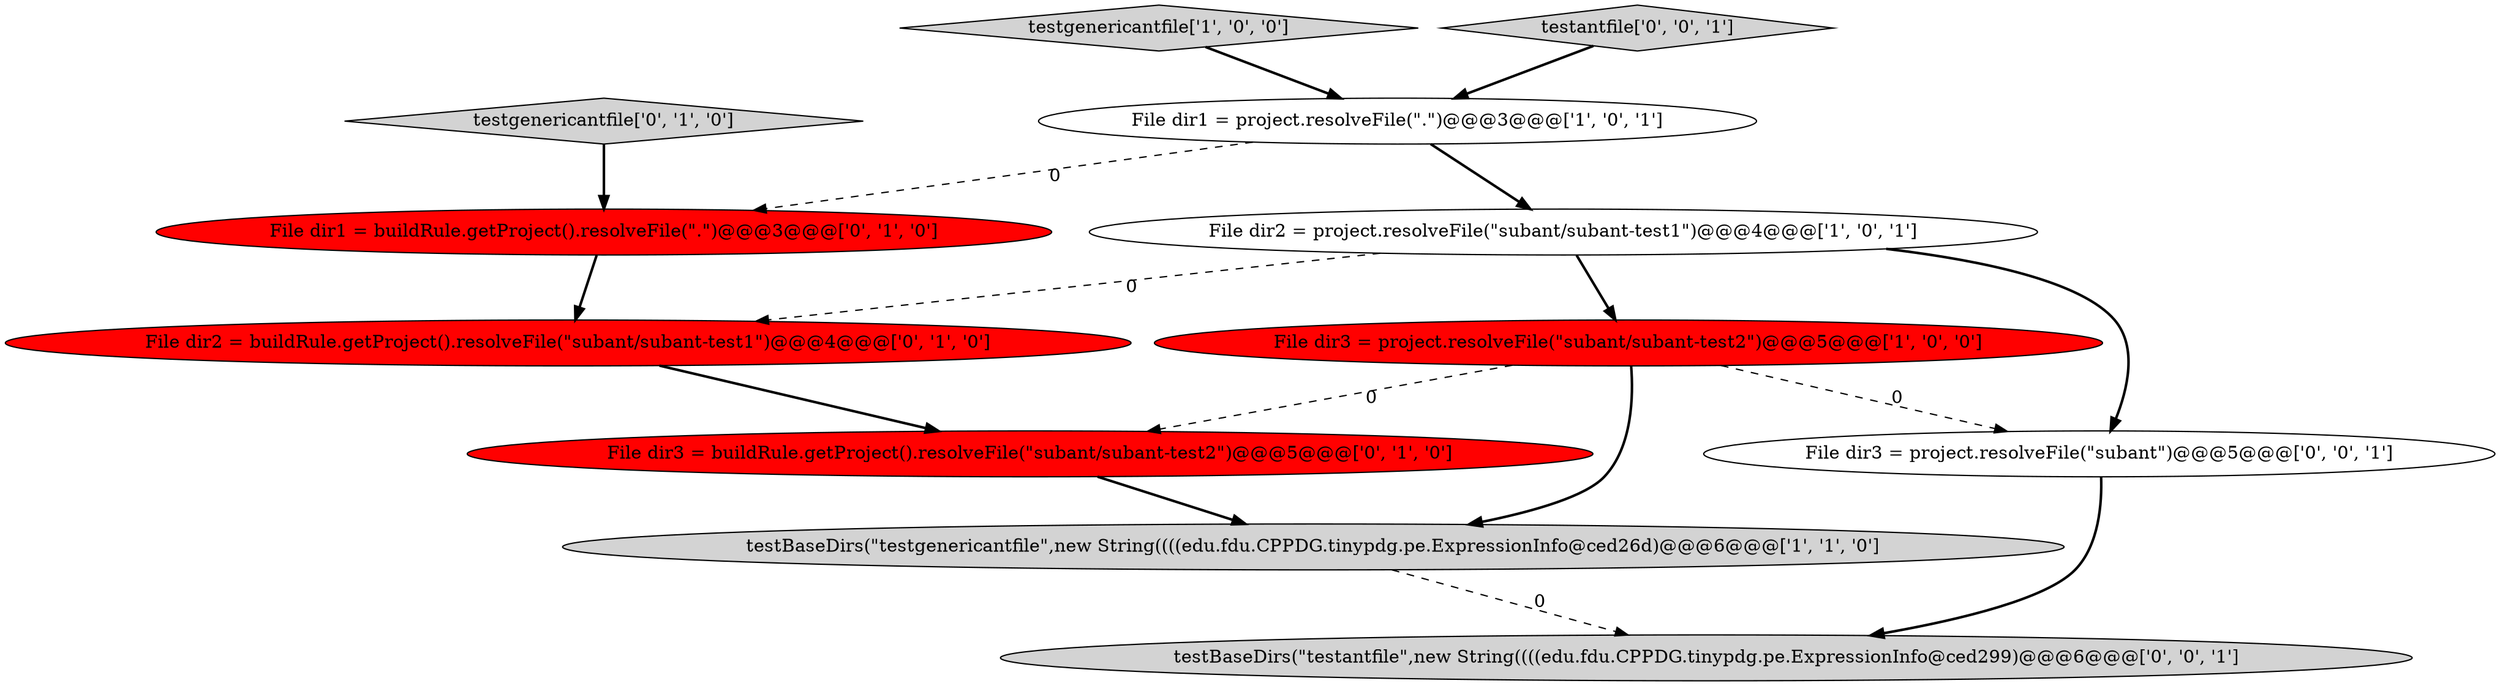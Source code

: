 digraph {
1 [style = filled, label = "File dir1 = project.resolveFile(\".\")@@@3@@@['1', '0', '1']", fillcolor = white, shape = ellipse image = "AAA0AAABBB1BBB"];
10 [style = filled, label = "File dir3 = project.resolveFile(\"subant\")@@@5@@@['0', '0', '1']", fillcolor = white, shape = ellipse image = "AAA0AAABBB3BBB"];
11 [style = filled, label = "testBaseDirs(\"testantfile\",new String((((edu.fdu.CPPDG.tinypdg.pe.ExpressionInfo@ced299)@@@6@@@['0', '0', '1']", fillcolor = lightgray, shape = ellipse image = "AAA0AAABBB3BBB"];
2 [style = filled, label = "File dir2 = project.resolveFile(\"subant/subant-test1\")@@@4@@@['1', '0', '1']", fillcolor = white, shape = ellipse image = "AAA0AAABBB1BBB"];
0 [style = filled, label = "testgenericantfile['1', '0', '0']", fillcolor = lightgray, shape = diamond image = "AAA0AAABBB1BBB"];
8 [style = filled, label = "testgenericantfile['0', '1', '0']", fillcolor = lightgray, shape = diamond image = "AAA0AAABBB2BBB"];
6 [style = filled, label = "File dir1 = buildRule.getProject().resolveFile(\".\")@@@3@@@['0', '1', '0']", fillcolor = red, shape = ellipse image = "AAA1AAABBB2BBB"];
3 [style = filled, label = "testBaseDirs(\"testgenericantfile\",new String((((edu.fdu.CPPDG.tinypdg.pe.ExpressionInfo@ced26d)@@@6@@@['1', '1', '0']", fillcolor = lightgray, shape = ellipse image = "AAA0AAABBB1BBB"];
4 [style = filled, label = "File dir3 = project.resolveFile(\"subant/subant-test2\")@@@5@@@['1', '0', '0']", fillcolor = red, shape = ellipse image = "AAA1AAABBB1BBB"];
5 [style = filled, label = "File dir2 = buildRule.getProject().resolveFile(\"subant/subant-test1\")@@@4@@@['0', '1', '0']", fillcolor = red, shape = ellipse image = "AAA1AAABBB2BBB"];
9 [style = filled, label = "testantfile['0', '0', '1']", fillcolor = lightgray, shape = diamond image = "AAA0AAABBB3BBB"];
7 [style = filled, label = "File dir3 = buildRule.getProject().resolveFile(\"subant/subant-test2\")@@@5@@@['0', '1', '0']", fillcolor = red, shape = ellipse image = "AAA1AAABBB2BBB"];
5->7 [style = bold, label=""];
4->3 [style = bold, label=""];
6->5 [style = bold, label=""];
2->5 [style = dashed, label="0"];
1->2 [style = bold, label=""];
8->6 [style = bold, label=""];
9->1 [style = bold, label=""];
4->10 [style = dashed, label="0"];
2->10 [style = bold, label=""];
2->4 [style = bold, label=""];
1->6 [style = dashed, label="0"];
0->1 [style = bold, label=""];
4->7 [style = dashed, label="0"];
7->3 [style = bold, label=""];
3->11 [style = dashed, label="0"];
10->11 [style = bold, label=""];
}
